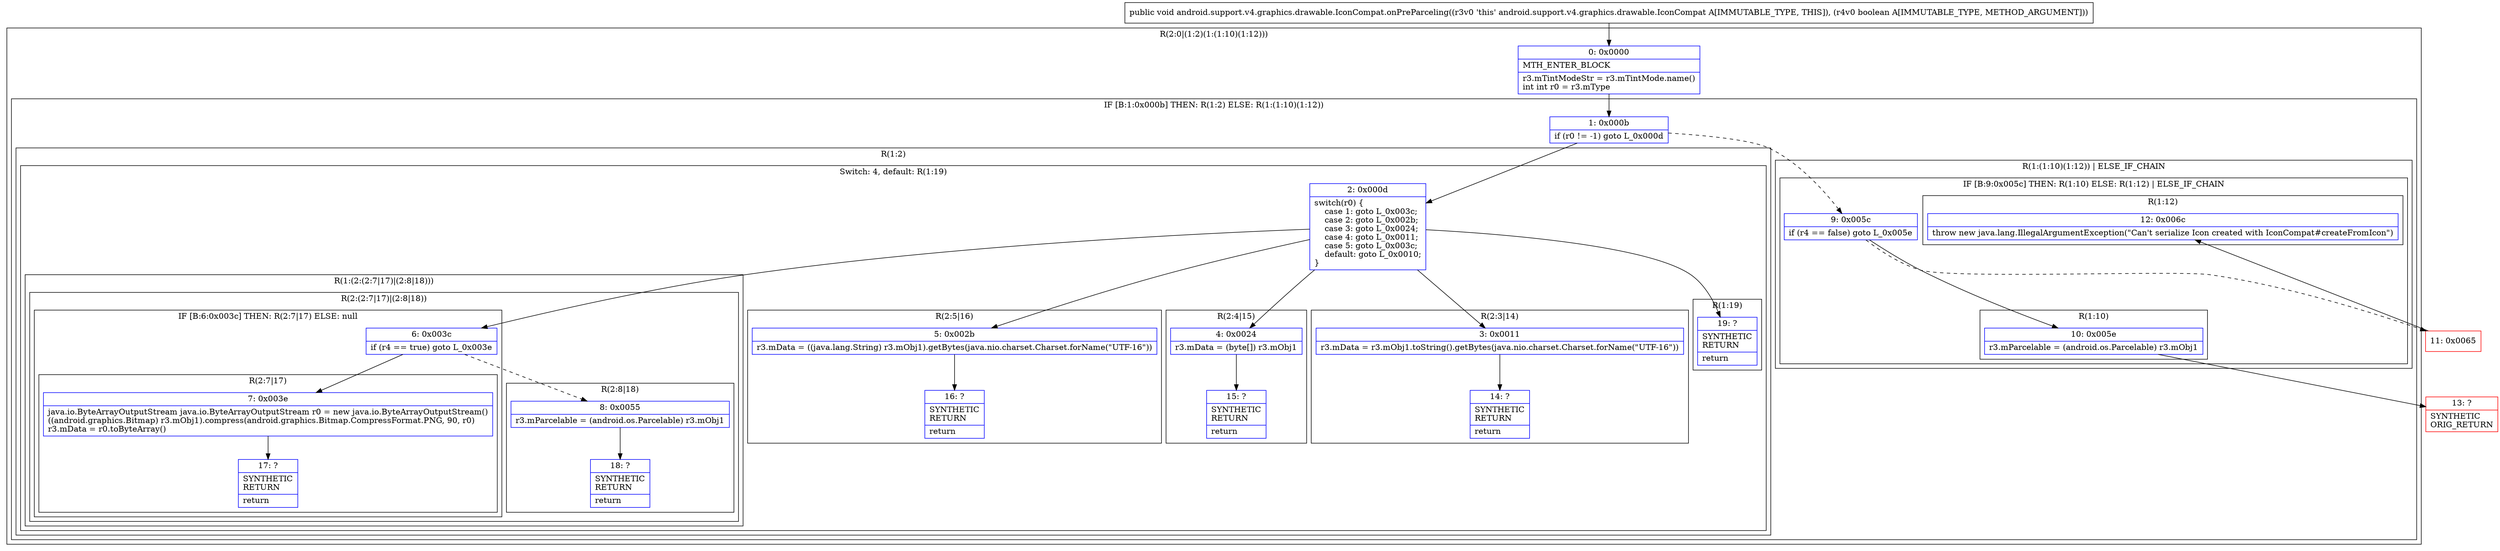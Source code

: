digraph "CFG forandroid.support.v4.graphics.drawable.IconCompat.onPreParceling(Z)V" {
subgraph cluster_Region_1287319320 {
label = "R(2:0|(1:2)(1:(1:10)(1:12)))";
node [shape=record,color=blue];
Node_0 [shape=record,label="{0\:\ 0x0000|MTH_ENTER_BLOCK\l|r3.mTintModeStr = r3.mTintMode.name()\lint int r0 = r3.mType\l}"];
subgraph cluster_IfRegion_438402229 {
label = "IF [B:1:0x000b] THEN: R(1:2) ELSE: R(1:(1:10)(1:12))";
node [shape=record,color=blue];
Node_1 [shape=record,label="{1\:\ 0x000b|if (r0 != \-1) goto L_0x000d\l}"];
subgraph cluster_Region_758649038 {
label = "R(1:2)";
node [shape=record,color=blue];
subgraph cluster_SwitchRegion_791510792 {
label = "Switch: 4, default: R(1:19)";
node [shape=record,color=blue];
Node_2 [shape=record,label="{2\:\ 0x000d|switch(r0) \{\l    case 1: goto L_0x003c;\l    case 2: goto L_0x002b;\l    case 3: goto L_0x0024;\l    case 4: goto L_0x0011;\l    case 5: goto L_0x003c;\l    default: goto L_0x0010;\l\}\l}"];
subgraph cluster_Region_1377028767 {
label = "R(1:(2:(2:7|17)|(2:8|18)))";
node [shape=record,color=blue];
subgraph cluster_Region_2076675735 {
label = "R(2:(2:7|17)|(2:8|18))";
node [shape=record,color=blue];
subgraph cluster_IfRegion_1339938042 {
label = "IF [B:6:0x003c] THEN: R(2:7|17) ELSE: null";
node [shape=record,color=blue];
Node_6 [shape=record,label="{6\:\ 0x003c|if (r4 == true) goto L_0x003e\l}"];
subgraph cluster_Region_895749316 {
label = "R(2:7|17)";
node [shape=record,color=blue];
Node_7 [shape=record,label="{7\:\ 0x003e|java.io.ByteArrayOutputStream java.io.ByteArrayOutputStream r0 = new java.io.ByteArrayOutputStream()\l((android.graphics.Bitmap) r3.mObj1).compress(android.graphics.Bitmap.CompressFormat.PNG, 90, r0)\lr3.mData = r0.toByteArray()\l}"];
Node_17 [shape=record,label="{17\:\ ?|SYNTHETIC\lRETURN\l|return\l}"];
}
}
subgraph cluster_Region_571343791 {
label = "R(2:8|18)";
node [shape=record,color=blue];
Node_8 [shape=record,label="{8\:\ 0x0055|r3.mParcelable = (android.os.Parcelable) r3.mObj1\l}"];
Node_18 [shape=record,label="{18\:\ ?|SYNTHETIC\lRETURN\l|return\l}"];
}
}
}
subgraph cluster_Region_1845850691 {
label = "R(2:5|16)";
node [shape=record,color=blue];
Node_5 [shape=record,label="{5\:\ 0x002b|r3.mData = ((java.lang.String) r3.mObj1).getBytes(java.nio.charset.Charset.forName(\"UTF\-16\"))\l}"];
Node_16 [shape=record,label="{16\:\ ?|SYNTHETIC\lRETURN\l|return\l}"];
}
subgraph cluster_Region_695335458 {
label = "R(2:4|15)";
node [shape=record,color=blue];
Node_4 [shape=record,label="{4\:\ 0x0024|r3.mData = (byte[]) r3.mObj1\l}"];
Node_15 [shape=record,label="{15\:\ ?|SYNTHETIC\lRETURN\l|return\l}"];
}
subgraph cluster_Region_145396210 {
label = "R(2:3|14)";
node [shape=record,color=blue];
Node_3 [shape=record,label="{3\:\ 0x0011|r3.mData = r3.mObj1.toString().getBytes(java.nio.charset.Charset.forName(\"UTF\-16\"))\l}"];
Node_14 [shape=record,label="{14\:\ ?|SYNTHETIC\lRETURN\l|return\l}"];
}
subgraph cluster_Region_1525413939 {
label = "R(1:19)";
node [shape=record,color=blue];
Node_19 [shape=record,label="{19\:\ ?|SYNTHETIC\lRETURN\l|return\l}"];
}
}
}
subgraph cluster_Region_523832903 {
label = "R(1:(1:10)(1:12)) | ELSE_IF_CHAIN\l";
node [shape=record,color=blue];
subgraph cluster_IfRegion_968836968 {
label = "IF [B:9:0x005c] THEN: R(1:10) ELSE: R(1:12) | ELSE_IF_CHAIN\l";
node [shape=record,color=blue];
Node_9 [shape=record,label="{9\:\ 0x005c|if (r4 == false) goto L_0x005e\l}"];
subgraph cluster_Region_1707500716 {
label = "R(1:10)";
node [shape=record,color=blue];
Node_10 [shape=record,label="{10\:\ 0x005e|r3.mParcelable = (android.os.Parcelable) r3.mObj1\l}"];
}
subgraph cluster_Region_1625891399 {
label = "R(1:12)";
node [shape=record,color=blue];
Node_12 [shape=record,label="{12\:\ 0x006c|throw new java.lang.IllegalArgumentException(\"Can't serialize Icon created with IconCompat#createFromIcon\")\l}"];
}
}
}
}
}
Node_11 [shape=record,color=red,label="{11\:\ 0x0065}"];
Node_13 [shape=record,color=red,label="{13\:\ ?|SYNTHETIC\lORIG_RETURN\l}"];
MethodNode[shape=record,label="{public void android.support.v4.graphics.drawable.IconCompat.onPreParceling((r3v0 'this' android.support.v4.graphics.drawable.IconCompat A[IMMUTABLE_TYPE, THIS]), (r4v0 boolean A[IMMUTABLE_TYPE, METHOD_ARGUMENT])) }"];
MethodNode -> Node_0;
Node_0 -> Node_1;
Node_1 -> Node_2;
Node_1 -> Node_9[style=dashed];
Node_2 -> Node_3;
Node_2 -> Node_4;
Node_2 -> Node_5;
Node_2 -> Node_6;
Node_2 -> Node_19;
Node_6 -> Node_7;
Node_6 -> Node_8[style=dashed];
Node_7 -> Node_17;
Node_8 -> Node_18;
Node_5 -> Node_16;
Node_4 -> Node_15;
Node_3 -> Node_14;
Node_9 -> Node_10;
Node_9 -> Node_11[style=dashed];
Node_10 -> Node_13;
Node_11 -> Node_12;
}

